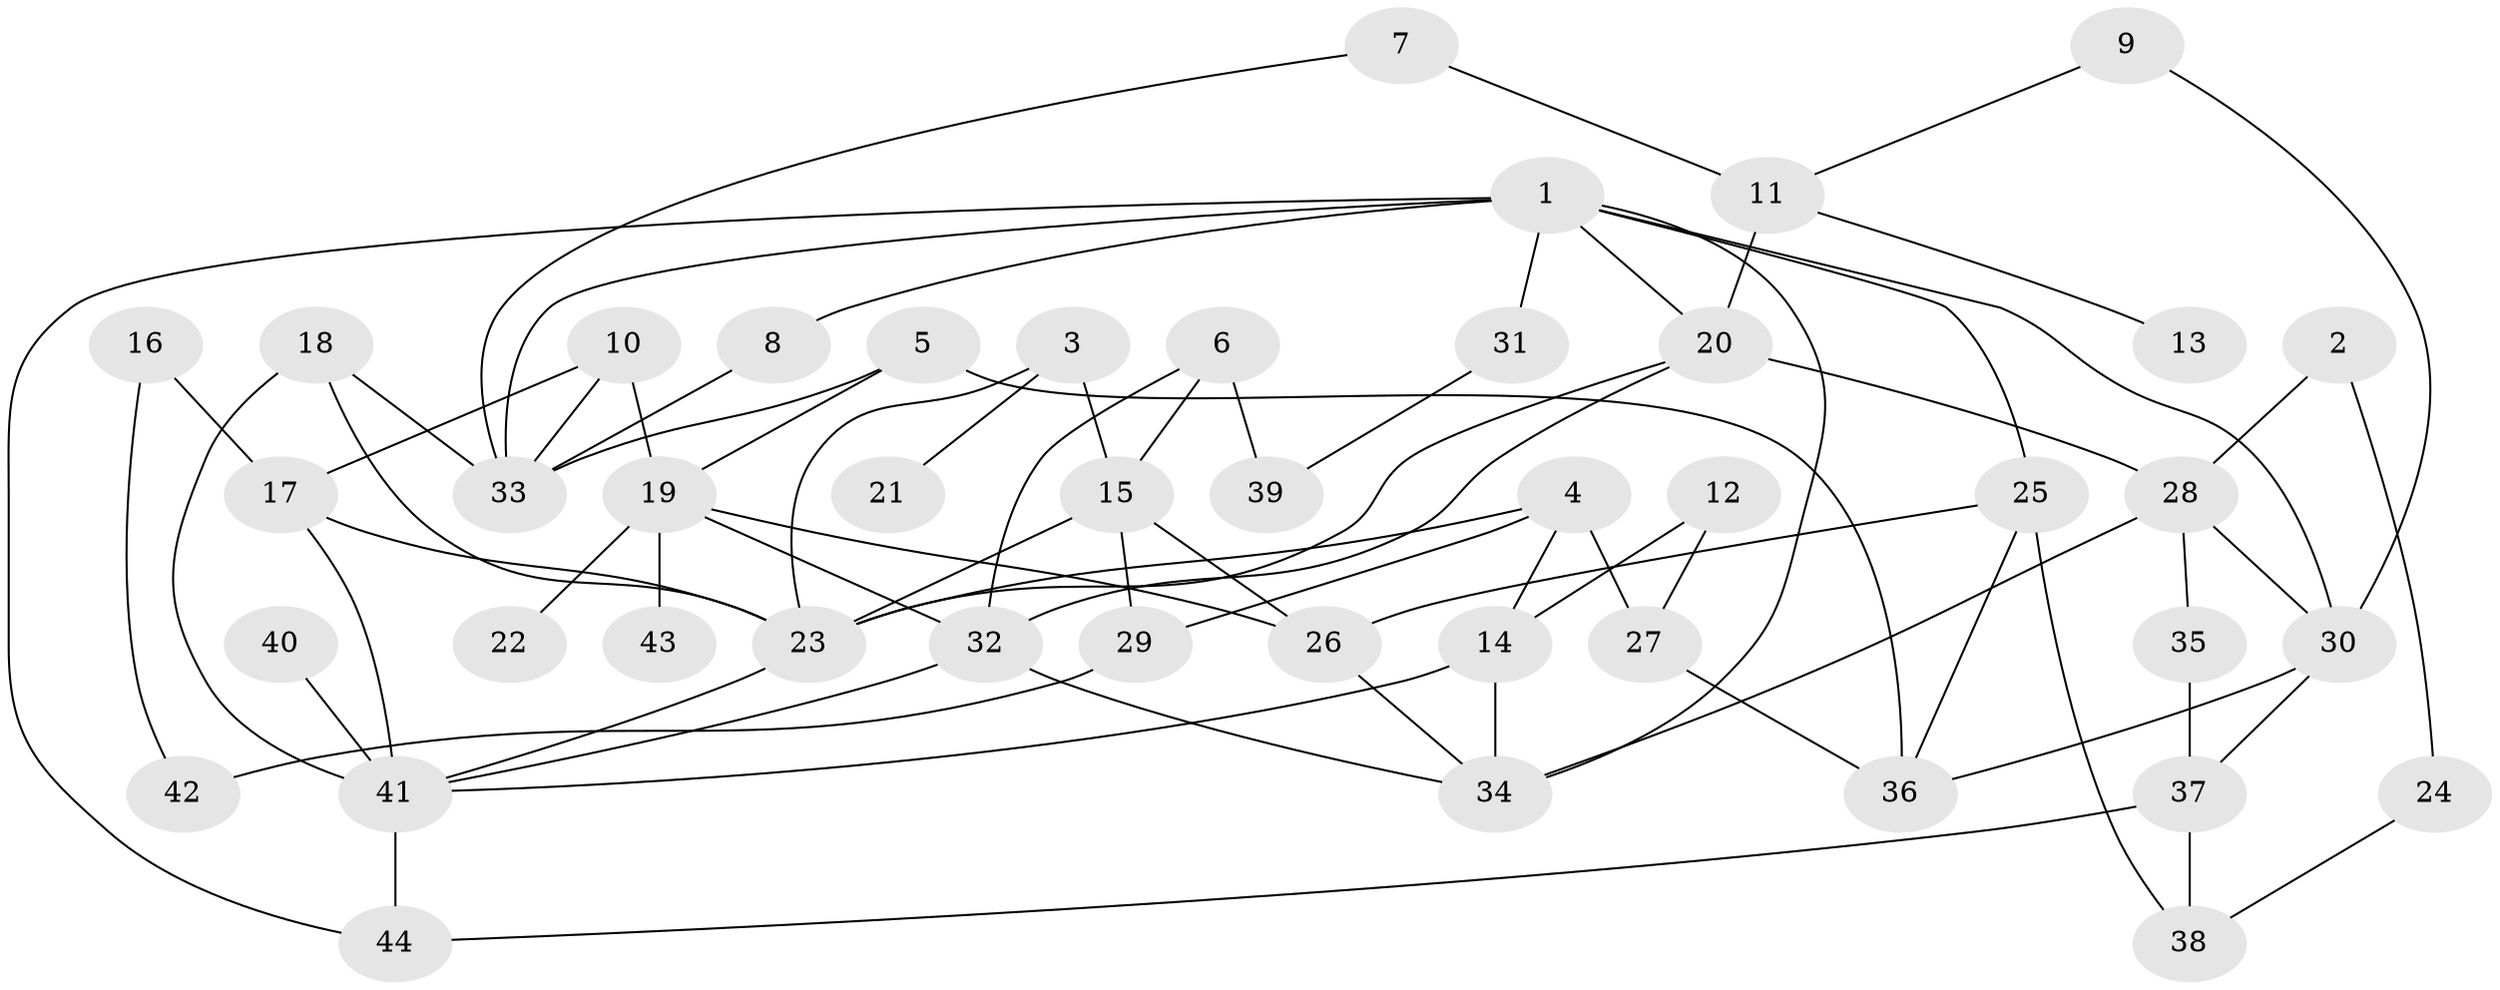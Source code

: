// original degree distribution, {6: 0.07272727272727272, 3: 0.2, 4: 0.1, 5: 0.02727272727272727, 10: 0.00909090909090909, 2: 0.34545454545454546, 1: 0.24545454545454545}
// Generated by graph-tools (version 1.1) at 2025/36/03/04/25 23:36:12]
// undirected, 44 vertices, 75 edges
graph export_dot {
  node [color=gray90,style=filled];
  1;
  2;
  3;
  4;
  5;
  6;
  7;
  8;
  9;
  10;
  11;
  12;
  13;
  14;
  15;
  16;
  17;
  18;
  19;
  20;
  21;
  22;
  23;
  24;
  25;
  26;
  27;
  28;
  29;
  30;
  31;
  32;
  33;
  34;
  35;
  36;
  37;
  38;
  39;
  40;
  41;
  42;
  43;
  44;
  1 -- 8 [weight=1.0];
  1 -- 20 [weight=1.0];
  1 -- 25 [weight=1.0];
  1 -- 30 [weight=1.0];
  1 -- 31 [weight=1.0];
  1 -- 33 [weight=1.0];
  1 -- 34 [weight=1.0];
  1 -- 44 [weight=1.0];
  2 -- 24 [weight=1.0];
  2 -- 28 [weight=1.0];
  3 -- 15 [weight=1.0];
  3 -- 21 [weight=1.0];
  3 -- 23 [weight=1.0];
  4 -- 14 [weight=1.0];
  4 -- 23 [weight=1.0];
  4 -- 27 [weight=1.0];
  4 -- 29 [weight=1.0];
  5 -- 19 [weight=1.0];
  5 -- 33 [weight=1.0];
  5 -- 36 [weight=1.0];
  6 -- 15 [weight=1.0];
  6 -- 32 [weight=1.0];
  6 -- 39 [weight=1.0];
  7 -- 11 [weight=1.0];
  7 -- 33 [weight=1.0];
  8 -- 33 [weight=1.0];
  9 -- 11 [weight=1.0];
  9 -- 30 [weight=1.0];
  10 -- 17 [weight=1.0];
  10 -- 19 [weight=1.0];
  10 -- 33 [weight=1.0];
  11 -- 13 [weight=1.0];
  11 -- 20 [weight=1.0];
  12 -- 14 [weight=1.0];
  12 -- 27 [weight=1.0];
  14 -- 34 [weight=1.0];
  14 -- 41 [weight=1.0];
  15 -- 23 [weight=1.0];
  15 -- 26 [weight=1.0];
  15 -- 29 [weight=1.0];
  16 -- 17 [weight=1.0];
  16 -- 42 [weight=1.0];
  17 -- 23 [weight=1.0];
  17 -- 41 [weight=2.0];
  18 -- 23 [weight=1.0];
  18 -- 33 [weight=1.0];
  18 -- 41 [weight=1.0];
  19 -- 22 [weight=1.0];
  19 -- 26 [weight=1.0];
  19 -- 32 [weight=1.0];
  19 -- 43 [weight=1.0];
  20 -- 23 [weight=1.0];
  20 -- 28 [weight=2.0];
  20 -- 32 [weight=1.0];
  23 -- 41 [weight=1.0];
  24 -- 38 [weight=1.0];
  25 -- 26 [weight=1.0];
  25 -- 36 [weight=1.0];
  25 -- 38 [weight=1.0];
  26 -- 34 [weight=1.0];
  27 -- 36 [weight=1.0];
  28 -- 30 [weight=1.0];
  28 -- 34 [weight=1.0];
  28 -- 35 [weight=1.0];
  29 -- 42 [weight=1.0];
  30 -- 36 [weight=1.0];
  30 -- 37 [weight=1.0];
  31 -- 39 [weight=1.0];
  32 -- 34 [weight=1.0];
  32 -- 41 [weight=1.0];
  35 -- 37 [weight=1.0];
  37 -- 38 [weight=1.0];
  37 -- 44 [weight=1.0];
  40 -- 41 [weight=1.0];
  41 -- 44 [weight=1.0];
}
